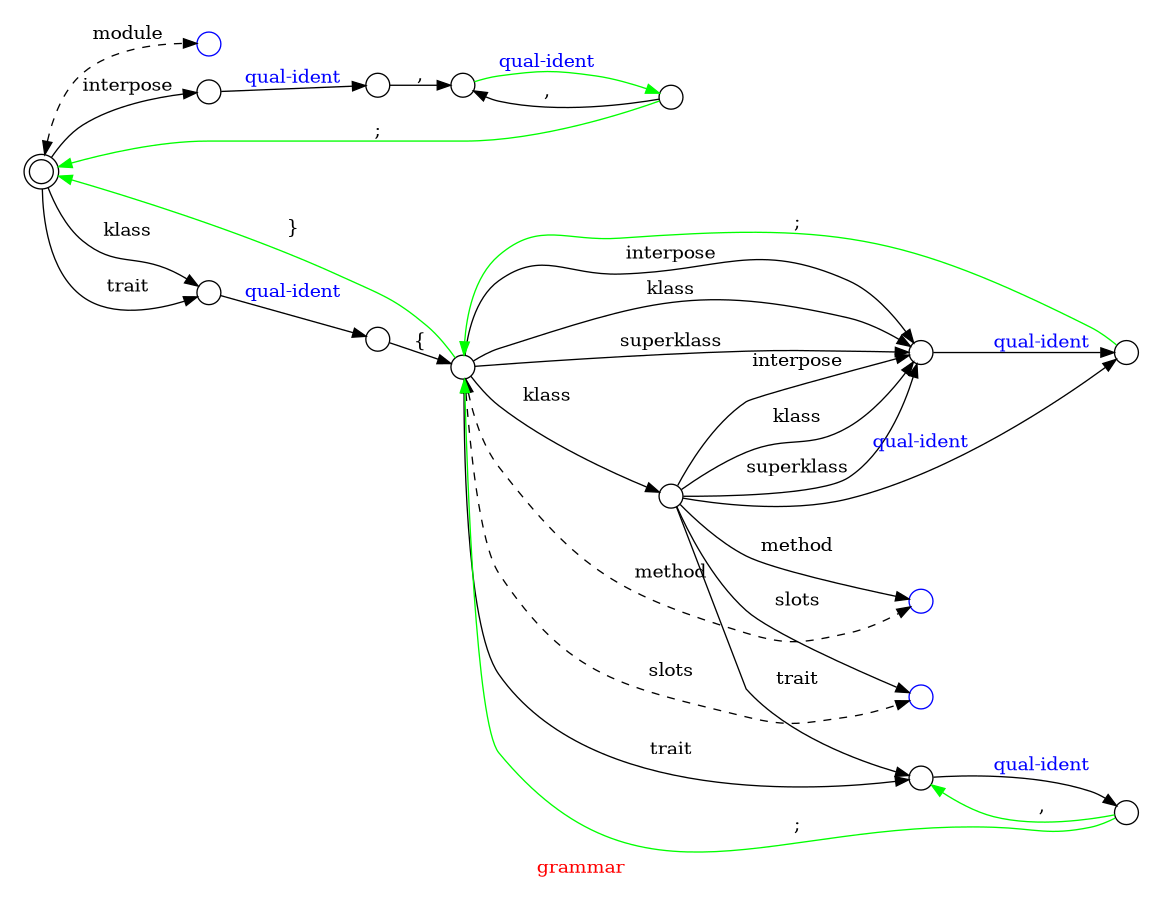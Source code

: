 // Copyright (C) 2007, 2008, 2009 Robert Nielsen <robert@dakota.org>
//
// Licensed under the Apache License, Version 2.0 (the "License");
// you may not use this file except in compliance with the License.
// You may obtain a copy of the License at
//
//      http://www.apache.org/licenses/LICENSE-2.0
//
// Unless required by applicable law or agreed to in writing, software
// distributed under the License is distributed on an "AS IS" BASIS,
// WITHOUT WARRANTIES OR CONDITIONS OF ANY KIND, either express or implied.
// See the License for the specific language governing permissions and
// limitations under the License.

digraph "grammar"
{
  graph [ label = "\G", fontcolor = red ];
  graph [ rankdir = LR, center = true ];
  graph [ page = "8.5,11", size = "7.5,10", margin = 0.125 ];
  node [ label = "", width = 0.25 ];

  node [ shape = circle ];

  000 [ shape = doublecircle, fontcolor = blue ];
  100 [ color = blue ];
  178 [ color = blue ];
  174 [ color = blue ];

  000 -> 100 [ label = "module", dir = both, style = dashed ];
  000 -> 133 [ label = "interpose" ];
  000 -> 150 [ label = "klass" ];
  000 -> 150 [ label = "trait" ];
  133 -> 137 [ label = "qual-ident", fontcolor = blue ];
  137 -> 138 [ label = "," ];
  138 -> 140 [ label = "qual-ident", fontcolor = blue, color = green ];
  140 -> 000 [ label = ";", color = green ];
  140 -> 138 [ label = "," ];
  150 -> 155 [ label = "qual-ident", fontcolor = blue ];
  155 -> 160 [ label = "{" ];
  160 -> 000 [ label = "}", color = green ];
  160 -> 178 [ label = "slots", dir = both, style = dashed ];
  160 -> 174 [ label = "method", dir = both, style = dashed ];
  160 -> 170 [ label = "interpose" ];
  160 -> 170 [ label = "klass" ];
  160 -> 170 [ label = "superklass" ];
  160 -> 165 [ label = "klass" ];
  160 -> 270 [ label = "trait" ];
  170 -> 180 [ label = "qual-ident", fontcolor = blue ];
  165 -> 178 [ label = "slots" ];
  165 -> 174 [ label = "method" ];
  165 -> 170 [ label = "interpose" ];
  165 -> 170 [ label = "klass" ];
  165 -> 170 [ label = "superklass" ];
  165 -> 180 [ label = "qual-ident", fontcolor = blue ];
  165 -> 270 [ label = "trait" ];
  180 -> 160 [ label = ";", color = green ];
  270 -> 280 [ label = "qual-ident", fontcolor = blue ];
  280 -> 160 [ label = ";", color = green ];
  280 -> 270 [ label = ",", color = green ];
}
